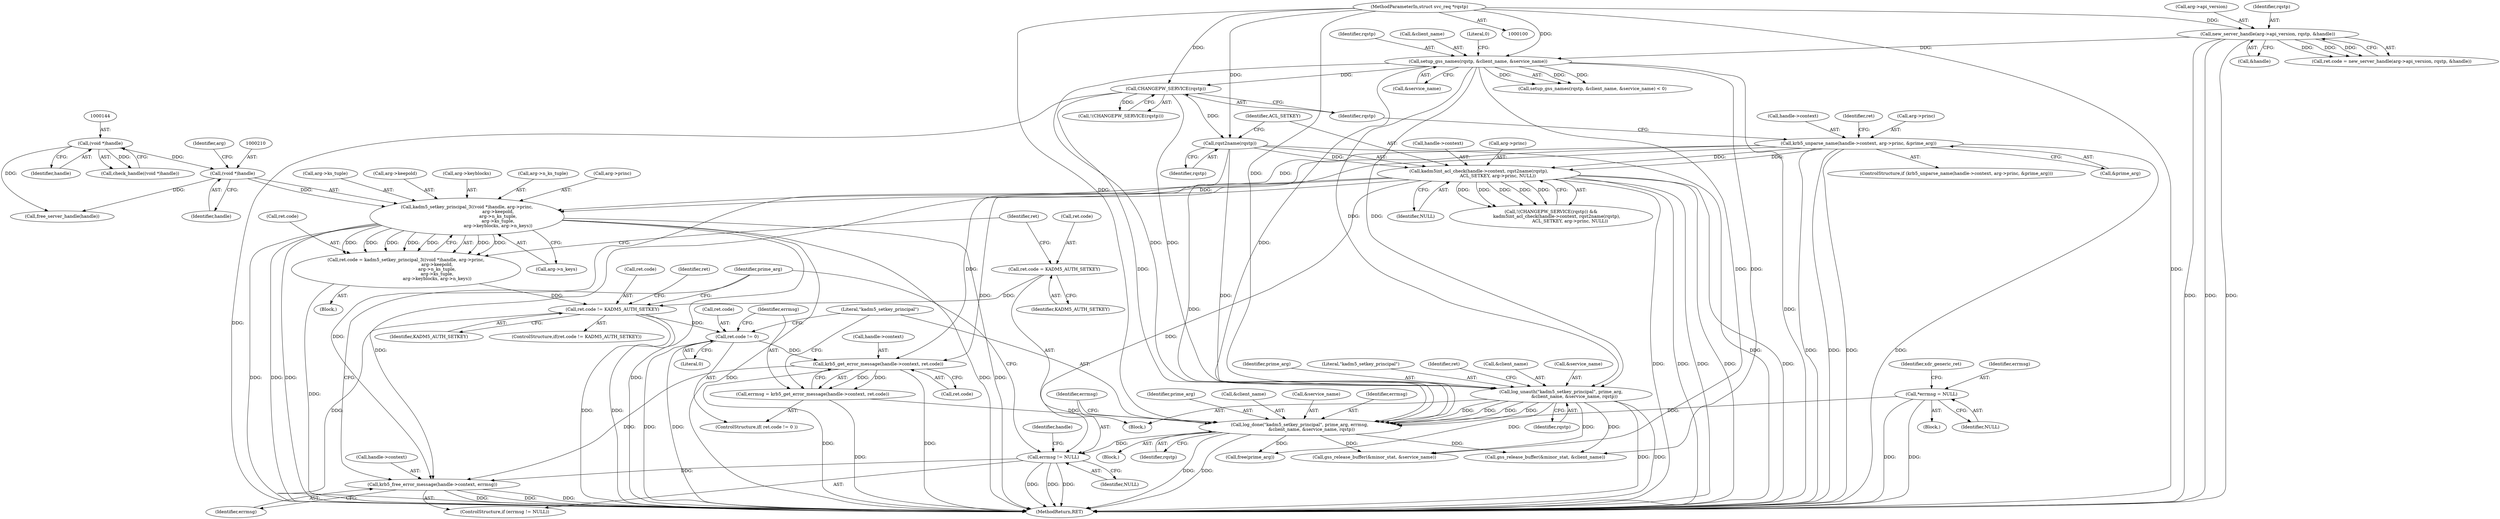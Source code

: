 digraph "0_krb5_83ed75feba32e46f736fcce0d96a0445f29b96c2_20@API" {
"1000280" [label="(Call,krb5_free_error_message(handle->context, errmsg))"];
"1000171" [label="(Call,krb5_unparse_name(handle->context, arg->princ, &prime_arg))"];
"1000192" [label="(Call,kadm5int_acl_check(handle->context, rqst2name(rqstp),\n                           ACL_SETKEY, arg->princ, NULL))"];
"1000196" [label="(Call,rqst2name(rqstp))"];
"1000190" [label="(Call,CHANGEPW_SERVICE(rqstp))"];
"1000156" [label="(Call,setup_gss_names(rqstp, &client_name, &service_name))"];
"1000129" [label="(Call,new_server_handle(arg->api_version, rqstp, &handle))"];
"1000102" [label="(MethodParameterIn,struct svc_req *rqstp)"];
"1000260" [label="(Call,krb5_get_error_message(handle->context, ret.code))"];
"1000253" [label="(Call,ret.code != 0)"];
"1000246" [label="(Call,ret.code != KADM5_AUTH_SETKEY)"];
"1000204" [label="(Call,ret.code = kadm5_setkey_principal_3((void *)handle, arg->princ,\n                                            arg->keepold,\n                                            arg->n_ks_tuple,\n                                            arg->ks_tuple,\n                                            arg->keyblocks, arg->n_keys))"];
"1000208" [label="(Call,kadm5_setkey_principal_3((void *)handle, arg->princ,\n                                            arg->keepold,\n                                            arg->n_ks_tuple,\n                                            arg->ks_tuple,\n                                            arg->keyblocks, arg->n_keys))"];
"1000209" [label="(Call,(void *)handle)"];
"1000143" [label="(Call,(void *)handle)"];
"1000240" [label="(Call,ret.code = KADM5_AUTH_SETKEY)"];
"1000277" [label="(Call,errmsg != NULL)"];
"1000267" [label="(Call,log_done(\"kadm5_setkey_principal\", prime_arg, errmsg,\n                 &client_name, &service_name, rqstp))"];
"1000232" [label="(Call,log_unauth(\"kadm5_setkey_principal\", prime_arg,\n                   &client_name, &service_name, rqstp))"];
"1000258" [label="(Call,errmsg = krb5_get_error_message(handle->context, ret.code))"];
"1000117" [label="(Call,*errmsg = NULL)"];
"1000202" [label="(Identifier,NULL)"];
"1000208" [label="(Call,kadm5_setkey_principal_3((void *)handle, arg->princ,\n                                            arg->keepold,\n                                            arg->n_ks_tuple,\n                                            arg->ks_tuple,\n                                            arg->keyblocks, arg->n_keys))"];
"1000250" [label="(Identifier,KADM5_AUTH_SETKEY)"];
"1000277" [label="(Call,errmsg != NULL)"];
"1000212" [label="(Call,arg->princ)"];
"1000288" [label="(Call,gss_release_buffer(&minor_stat, &client_name))"];
"1000282" [label="(Identifier,handle)"];
"1000276" [label="(ControlStructure,if (errmsg != NULL))"];
"1000278" [label="(Identifier,errmsg)"];
"1000197" [label="(Identifier,rqstp)"];
"1000303" [label="(MethodReturn,RET)"];
"1000257" [label="(Literal,0)"];
"1000190" [label="(Call,CHANGEPW_SERVICE(rqstp))"];
"1000260" [label="(Call,krb5_get_error_message(handle->context, ret.code))"];
"1000211" [label="(Identifier,handle)"];
"1000193" [label="(Call,handle->context)"];
"1000188" [label="(Call,!(CHANGEPW_SERVICE(rqstp)) &&\n        kadm5int_acl_check(handle->context, rqst2name(rqstp),\n                           ACL_SETKEY, arg->princ, NULL))"];
"1000253" [label="(Call,ret.code != 0)"];
"1000117" [label="(Call,*errmsg = NULL)"];
"1000234" [label="(Identifier,prime_arg)"];
"1000143" [label="(Call,(void *)handle)"];
"1000171" [label="(Call,krb5_unparse_name(handle->context, arg->princ, &prime_arg))"];
"1000285" [label="(Call,free(prime_arg))"];
"1000199" [label="(Call,arg->princ)"];
"1000170" [label="(ControlStructure,if (krb5_unparse_name(handle->context, arg->princ, &prime_arg)))"];
"1000251" [label="(Block,)"];
"1000158" [label="(Call,&client_name)"];
"1000241" [label="(Call,ret.code)"];
"1000232" [label="(Call,log_unauth(\"kadm5_setkey_principal\", prime_arg,\n                   &client_name, &service_name, rqstp))"];
"1000269" [label="(Identifier,prime_arg)"];
"1000119" [label="(Identifier,NULL)"];
"1000189" [label="(Call,!(CHANGEPW_SERVICE(rqstp)))"];
"1000172" [label="(Call,handle->context)"];
"1000261" [label="(Call,handle->context)"];
"1000275" [label="(Identifier,rqstp)"];
"1000233" [label="(Literal,\"kadm5_setkey_principal\")"];
"1000160" [label="(Call,&service_name)"];
"1000271" [label="(Call,&client_name)"];
"1000191" [label="(Identifier,rqstp)"];
"1000280" [label="(Call,krb5_free_error_message(handle->context, errmsg))"];
"1000231" [label="(Block,)"];
"1000196" [label="(Call,rqst2name(rqstp))"];
"1000155" [label="(Call,setup_gss_names(rqstp, &client_name, &service_name) < 0)"];
"1000248" [label="(Identifier,ret)"];
"1000156" [label="(Call,setup_gss_names(rqstp, &client_name, &service_name))"];
"1000134" [label="(Call,&handle)"];
"1000268" [label="(Literal,\"kadm5_setkey_principal\")"];
"1000221" [label="(Call,arg->ks_tuple)"];
"1000121" [label="(Identifier,xdr_generic_ret)"];
"1000205" [label="(Call,ret.code)"];
"1000125" [label="(Call,ret.code = new_server_handle(arg->api_version, rqstp, &handle))"];
"1000286" [label="(Identifier,prime_arg)"];
"1000258" [label="(Call,errmsg = krb5_get_error_message(handle->context, ret.code))"];
"1000246" [label="(Call,ret.code != KADM5_AUTH_SETKEY)"];
"1000162" [label="(Literal,0)"];
"1000142" [label="(Call,check_handle((void *)handle))"];
"1000252" [label="(ControlStructure,if( ret.code != 0 ))"];
"1000281" [label="(Call,handle->context)"];
"1000130" [label="(Call,arg->api_version)"];
"1000239" [label="(Identifier,rqstp)"];
"1000215" [label="(Call,arg->keepold)"];
"1000133" [label="(Identifier,rqstp)"];
"1000118" [label="(Identifier,errmsg)"];
"1000293" [label="(Call,gss_release_buffer(&minor_stat, &service_name))"];
"1000203" [label="(Block,)"];
"1000279" [label="(Identifier,NULL)"];
"1000157" [label="(Identifier,rqstp)"];
"1000244" [label="(Identifier,KADM5_AUTH_SETKEY)"];
"1000192" [label="(Call,kadm5int_acl_check(handle->context, rqst2name(rqstp),\n                           ACL_SETKEY, arg->princ, NULL))"];
"1000183" [label="(Identifier,ret)"];
"1000264" [label="(Call,ret.code)"];
"1000129" [label="(Call,new_server_handle(arg->api_version, rqstp, &handle))"];
"1000242" [label="(Identifier,ret)"];
"1000298" [label="(Call,free_server_handle(handle))"];
"1000259" [label="(Identifier,errmsg)"];
"1000209" [label="(Call,(void *)handle)"];
"1000284" [label="(Identifier,errmsg)"];
"1000267" [label="(Call,log_done(\"kadm5_setkey_principal\", prime_arg, errmsg,\n                 &client_name, &service_name, rqstp))"];
"1000227" [label="(Call,arg->n_keys)"];
"1000178" [label="(Call,&prime_arg)"];
"1000273" [label="(Call,&service_name)"];
"1000270" [label="(Identifier,errmsg)"];
"1000224" [label="(Call,arg->keyblocks)"];
"1000247" [label="(Call,ret.code)"];
"1000255" [label="(Identifier,ret)"];
"1000175" [label="(Call,arg->princ)"];
"1000213" [label="(Identifier,arg)"];
"1000235" [label="(Call,&client_name)"];
"1000218" [label="(Call,arg->n_ks_tuple)"];
"1000102" [label="(MethodParameterIn,struct svc_req *rqstp)"];
"1000254" [label="(Call,ret.code)"];
"1000237" [label="(Call,&service_name)"];
"1000204" [label="(Call,ret.code = kadm5_setkey_principal_3((void *)handle, arg->princ,\n                                            arg->keepold,\n                                            arg->n_ks_tuple,\n                                            arg->ks_tuple,\n                                            arg->keyblocks, arg->n_keys))"];
"1000145" [label="(Identifier,handle)"];
"1000240" [label="(Call,ret.code = KADM5_AUTH_SETKEY)"];
"1000245" [label="(ControlStructure,if(ret.code != KADM5_AUTH_SETKEY))"];
"1000103" [label="(Block,)"];
"1000198" [label="(Identifier,ACL_SETKEY)"];
"1000280" -> "1000276"  [label="AST: "];
"1000280" -> "1000284"  [label="CFG: "];
"1000281" -> "1000280"  [label="AST: "];
"1000284" -> "1000280"  [label="AST: "];
"1000286" -> "1000280"  [label="CFG: "];
"1000280" -> "1000303"  [label="DDG: "];
"1000280" -> "1000303"  [label="DDG: "];
"1000280" -> "1000303"  [label="DDG: "];
"1000171" -> "1000280"  [label="DDG: "];
"1000192" -> "1000280"  [label="DDG: "];
"1000260" -> "1000280"  [label="DDG: "];
"1000277" -> "1000280"  [label="DDG: "];
"1000171" -> "1000170"  [label="AST: "];
"1000171" -> "1000178"  [label="CFG: "];
"1000172" -> "1000171"  [label="AST: "];
"1000175" -> "1000171"  [label="AST: "];
"1000178" -> "1000171"  [label="AST: "];
"1000183" -> "1000171"  [label="CFG: "];
"1000191" -> "1000171"  [label="CFG: "];
"1000171" -> "1000303"  [label="DDG: "];
"1000171" -> "1000303"  [label="DDG: "];
"1000171" -> "1000303"  [label="DDG: "];
"1000171" -> "1000303"  [label="DDG: "];
"1000171" -> "1000192"  [label="DDG: "];
"1000171" -> "1000192"  [label="DDG: "];
"1000171" -> "1000208"  [label="DDG: "];
"1000171" -> "1000260"  [label="DDG: "];
"1000192" -> "1000188"  [label="AST: "];
"1000192" -> "1000202"  [label="CFG: "];
"1000193" -> "1000192"  [label="AST: "];
"1000196" -> "1000192"  [label="AST: "];
"1000198" -> "1000192"  [label="AST: "];
"1000199" -> "1000192"  [label="AST: "];
"1000202" -> "1000192"  [label="AST: "];
"1000188" -> "1000192"  [label="CFG: "];
"1000192" -> "1000303"  [label="DDG: "];
"1000192" -> "1000303"  [label="DDG: "];
"1000192" -> "1000303"  [label="DDG: "];
"1000192" -> "1000303"  [label="DDG: "];
"1000192" -> "1000303"  [label="DDG: "];
"1000192" -> "1000188"  [label="DDG: "];
"1000192" -> "1000188"  [label="DDG: "];
"1000192" -> "1000188"  [label="DDG: "];
"1000192" -> "1000188"  [label="DDG: "];
"1000192" -> "1000188"  [label="DDG: "];
"1000196" -> "1000192"  [label="DDG: "];
"1000192" -> "1000208"  [label="DDG: "];
"1000192" -> "1000260"  [label="DDG: "];
"1000192" -> "1000277"  [label="DDG: "];
"1000196" -> "1000197"  [label="CFG: "];
"1000197" -> "1000196"  [label="AST: "];
"1000198" -> "1000196"  [label="CFG: "];
"1000196" -> "1000303"  [label="DDG: "];
"1000190" -> "1000196"  [label="DDG: "];
"1000102" -> "1000196"  [label="DDG: "];
"1000196" -> "1000232"  [label="DDG: "];
"1000196" -> "1000267"  [label="DDG: "];
"1000190" -> "1000189"  [label="AST: "];
"1000190" -> "1000191"  [label="CFG: "];
"1000191" -> "1000190"  [label="AST: "];
"1000189" -> "1000190"  [label="CFG: "];
"1000190" -> "1000303"  [label="DDG: "];
"1000190" -> "1000189"  [label="DDG: "];
"1000156" -> "1000190"  [label="DDG: "];
"1000102" -> "1000190"  [label="DDG: "];
"1000190" -> "1000232"  [label="DDG: "];
"1000190" -> "1000267"  [label="DDG: "];
"1000156" -> "1000155"  [label="AST: "];
"1000156" -> "1000160"  [label="CFG: "];
"1000157" -> "1000156"  [label="AST: "];
"1000158" -> "1000156"  [label="AST: "];
"1000160" -> "1000156"  [label="AST: "];
"1000162" -> "1000156"  [label="CFG: "];
"1000156" -> "1000303"  [label="DDG: "];
"1000156" -> "1000155"  [label="DDG: "];
"1000156" -> "1000155"  [label="DDG: "];
"1000156" -> "1000155"  [label="DDG: "];
"1000129" -> "1000156"  [label="DDG: "];
"1000102" -> "1000156"  [label="DDG: "];
"1000156" -> "1000232"  [label="DDG: "];
"1000156" -> "1000232"  [label="DDG: "];
"1000156" -> "1000267"  [label="DDG: "];
"1000156" -> "1000267"  [label="DDG: "];
"1000156" -> "1000288"  [label="DDG: "];
"1000156" -> "1000293"  [label="DDG: "];
"1000129" -> "1000125"  [label="AST: "];
"1000129" -> "1000134"  [label="CFG: "];
"1000130" -> "1000129"  [label="AST: "];
"1000133" -> "1000129"  [label="AST: "];
"1000134" -> "1000129"  [label="AST: "];
"1000125" -> "1000129"  [label="CFG: "];
"1000129" -> "1000303"  [label="DDG: "];
"1000129" -> "1000303"  [label="DDG: "];
"1000129" -> "1000303"  [label="DDG: "];
"1000129" -> "1000125"  [label="DDG: "];
"1000129" -> "1000125"  [label="DDG: "];
"1000129" -> "1000125"  [label="DDG: "];
"1000102" -> "1000129"  [label="DDG: "];
"1000102" -> "1000100"  [label="AST: "];
"1000102" -> "1000303"  [label="DDG: "];
"1000102" -> "1000232"  [label="DDG: "];
"1000102" -> "1000267"  [label="DDG: "];
"1000260" -> "1000258"  [label="AST: "];
"1000260" -> "1000264"  [label="CFG: "];
"1000261" -> "1000260"  [label="AST: "];
"1000264" -> "1000260"  [label="AST: "];
"1000258" -> "1000260"  [label="CFG: "];
"1000260" -> "1000303"  [label="DDG: "];
"1000260" -> "1000303"  [label="DDG: "];
"1000260" -> "1000258"  [label="DDG: "];
"1000260" -> "1000258"  [label="DDG: "];
"1000253" -> "1000260"  [label="DDG: "];
"1000253" -> "1000252"  [label="AST: "];
"1000253" -> "1000257"  [label="CFG: "];
"1000254" -> "1000253"  [label="AST: "];
"1000257" -> "1000253"  [label="AST: "];
"1000259" -> "1000253"  [label="CFG: "];
"1000268" -> "1000253"  [label="CFG: "];
"1000253" -> "1000303"  [label="DDG: "];
"1000253" -> "1000303"  [label="DDG: "];
"1000246" -> "1000253"  [label="DDG: "];
"1000246" -> "1000245"  [label="AST: "];
"1000246" -> "1000250"  [label="CFG: "];
"1000247" -> "1000246"  [label="AST: "];
"1000250" -> "1000246"  [label="AST: "];
"1000255" -> "1000246"  [label="CFG: "];
"1000286" -> "1000246"  [label="CFG: "];
"1000246" -> "1000303"  [label="DDG: "];
"1000246" -> "1000303"  [label="DDG: "];
"1000246" -> "1000303"  [label="DDG: "];
"1000204" -> "1000246"  [label="DDG: "];
"1000240" -> "1000246"  [label="DDG: "];
"1000204" -> "1000203"  [label="AST: "];
"1000204" -> "1000208"  [label="CFG: "];
"1000205" -> "1000204"  [label="AST: "];
"1000208" -> "1000204"  [label="AST: "];
"1000248" -> "1000204"  [label="CFG: "];
"1000204" -> "1000303"  [label="DDG: "];
"1000208" -> "1000204"  [label="DDG: "];
"1000208" -> "1000204"  [label="DDG: "];
"1000208" -> "1000204"  [label="DDG: "];
"1000208" -> "1000204"  [label="DDG: "];
"1000208" -> "1000204"  [label="DDG: "];
"1000208" -> "1000204"  [label="DDG: "];
"1000208" -> "1000204"  [label="DDG: "];
"1000208" -> "1000227"  [label="CFG: "];
"1000209" -> "1000208"  [label="AST: "];
"1000212" -> "1000208"  [label="AST: "];
"1000215" -> "1000208"  [label="AST: "];
"1000218" -> "1000208"  [label="AST: "];
"1000221" -> "1000208"  [label="AST: "];
"1000224" -> "1000208"  [label="AST: "];
"1000227" -> "1000208"  [label="AST: "];
"1000208" -> "1000303"  [label="DDG: "];
"1000208" -> "1000303"  [label="DDG: "];
"1000208" -> "1000303"  [label="DDG: "];
"1000208" -> "1000303"  [label="DDG: "];
"1000208" -> "1000303"  [label="DDG: "];
"1000208" -> "1000303"  [label="DDG: "];
"1000208" -> "1000303"  [label="DDG: "];
"1000209" -> "1000208"  [label="DDG: "];
"1000209" -> "1000211"  [label="CFG: "];
"1000210" -> "1000209"  [label="AST: "];
"1000211" -> "1000209"  [label="AST: "];
"1000213" -> "1000209"  [label="CFG: "];
"1000143" -> "1000209"  [label="DDG: "];
"1000209" -> "1000298"  [label="DDG: "];
"1000143" -> "1000142"  [label="AST: "];
"1000143" -> "1000145"  [label="CFG: "];
"1000144" -> "1000143"  [label="AST: "];
"1000145" -> "1000143"  [label="AST: "];
"1000142" -> "1000143"  [label="CFG: "];
"1000143" -> "1000142"  [label="DDG: "];
"1000143" -> "1000298"  [label="DDG: "];
"1000240" -> "1000231"  [label="AST: "];
"1000240" -> "1000244"  [label="CFG: "];
"1000241" -> "1000240"  [label="AST: "];
"1000244" -> "1000240"  [label="AST: "];
"1000248" -> "1000240"  [label="CFG: "];
"1000277" -> "1000276"  [label="AST: "];
"1000277" -> "1000279"  [label="CFG: "];
"1000278" -> "1000277"  [label="AST: "];
"1000279" -> "1000277"  [label="AST: "];
"1000282" -> "1000277"  [label="CFG: "];
"1000286" -> "1000277"  [label="CFG: "];
"1000277" -> "1000303"  [label="DDG: "];
"1000277" -> "1000303"  [label="DDG: "];
"1000277" -> "1000303"  [label="DDG: "];
"1000267" -> "1000277"  [label="DDG: "];
"1000267" -> "1000251"  [label="AST: "];
"1000267" -> "1000275"  [label="CFG: "];
"1000268" -> "1000267"  [label="AST: "];
"1000269" -> "1000267"  [label="AST: "];
"1000270" -> "1000267"  [label="AST: "];
"1000271" -> "1000267"  [label="AST: "];
"1000273" -> "1000267"  [label="AST: "];
"1000275" -> "1000267"  [label="AST: "];
"1000278" -> "1000267"  [label="CFG: "];
"1000267" -> "1000303"  [label="DDG: "];
"1000267" -> "1000303"  [label="DDG: "];
"1000232" -> "1000267"  [label="DDG: "];
"1000232" -> "1000267"  [label="DDG: "];
"1000232" -> "1000267"  [label="DDG: "];
"1000232" -> "1000267"  [label="DDG: "];
"1000258" -> "1000267"  [label="DDG: "];
"1000117" -> "1000267"  [label="DDG: "];
"1000267" -> "1000285"  [label="DDG: "];
"1000267" -> "1000288"  [label="DDG: "];
"1000267" -> "1000293"  [label="DDG: "];
"1000232" -> "1000231"  [label="AST: "];
"1000232" -> "1000239"  [label="CFG: "];
"1000233" -> "1000232"  [label="AST: "];
"1000234" -> "1000232"  [label="AST: "];
"1000235" -> "1000232"  [label="AST: "];
"1000237" -> "1000232"  [label="AST: "];
"1000239" -> "1000232"  [label="AST: "];
"1000242" -> "1000232"  [label="CFG: "];
"1000232" -> "1000303"  [label="DDG: "];
"1000232" -> "1000303"  [label="DDG: "];
"1000232" -> "1000285"  [label="DDG: "];
"1000232" -> "1000288"  [label="DDG: "];
"1000232" -> "1000293"  [label="DDG: "];
"1000258" -> "1000252"  [label="AST: "];
"1000259" -> "1000258"  [label="AST: "];
"1000268" -> "1000258"  [label="CFG: "];
"1000258" -> "1000303"  [label="DDG: "];
"1000117" -> "1000103"  [label="AST: "];
"1000117" -> "1000119"  [label="CFG: "];
"1000118" -> "1000117"  [label="AST: "];
"1000119" -> "1000117"  [label="AST: "];
"1000121" -> "1000117"  [label="CFG: "];
"1000117" -> "1000303"  [label="DDG: "];
"1000117" -> "1000303"  [label="DDG: "];
}
